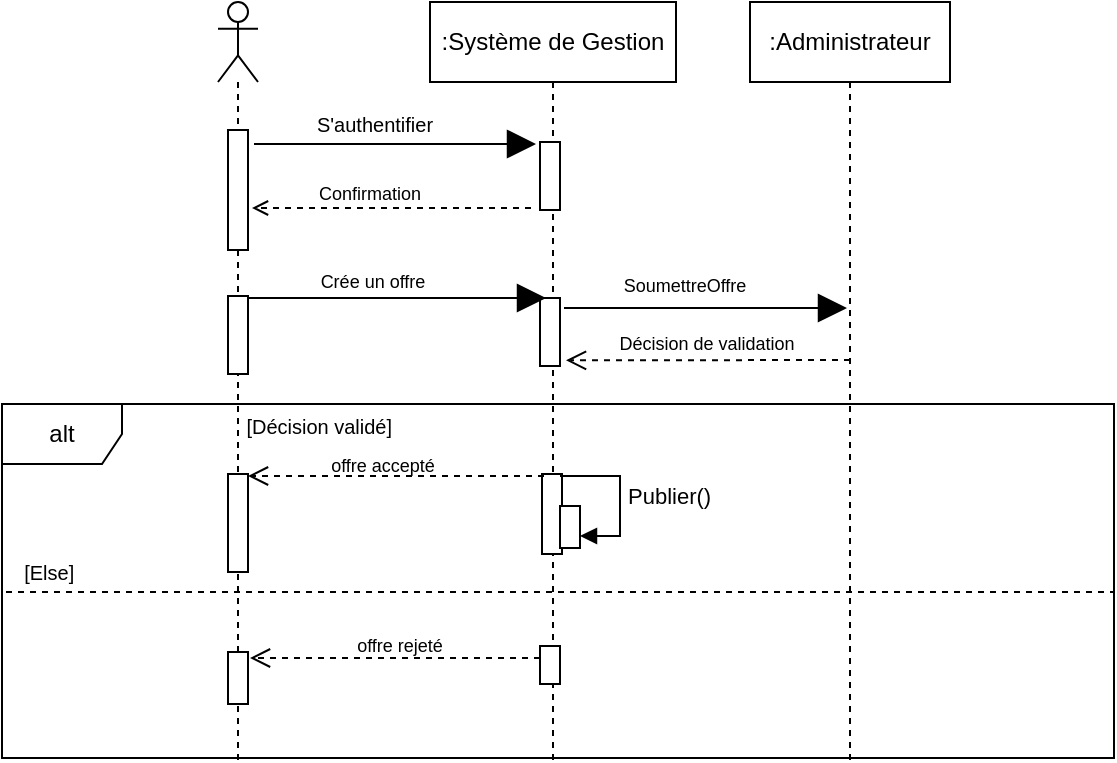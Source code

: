 <mxfile version="26.2.13">
  <diagram name="Page-1" id="_qcOmSuMuhV6xTqS9fBc">
    <mxGraphModel dx="734" dy="471" grid="0" gridSize="10" guides="1" tooltips="1" connect="1" arrows="1" fold="1" page="1" pageScale="1" pageWidth="827" pageHeight="1169" math="0" shadow="0">
      <root>
        <mxCell id="0" />
        <mxCell id="1" parent="0" />
        <mxCell id="-S7DJr_aftCFXgjF22eF-1" value="alt" style="shape=umlFrame;whiteSpace=wrap;html=1;pointerEvents=0;labelBorderColor=none;fillColor=light-dark(#FFFFFF,#FFFFFF);fontColor=light-dark(#000000,#000000);strokeColor=light-dark(#000000,#000000);" vertex="1" parent="1">
          <mxGeometry x="119" y="286" width="556" height="177" as="geometry" />
        </mxCell>
        <mxCell id="-S7DJr_aftCFXgjF22eF-2" value=":Système de Gestion" style="shape=umlLifeline;perimeter=lifelinePerimeter;whiteSpace=wrap;html=1;container=0;dropTarget=0;collapsible=0;recursiveResize=0;outlineConnect=0;portConstraint=eastwest;newEdgeStyle={&quot;edgeStyle&quot;:&quot;elbowEdgeStyle&quot;,&quot;elbow&quot;:&quot;vertical&quot;,&quot;curved&quot;:0,&quot;rounded&quot;:0};fillColor=light-dark(#FFFFFF, #ffffff);strokeColor=light-dark(#000000,#000000);labelBackgroundColor=none;fontColor=light-dark(#000000,#000000);" vertex="1" parent="1">
          <mxGeometry x="333" y="85" width="123" height="379" as="geometry" />
        </mxCell>
        <mxCell id="-S7DJr_aftCFXgjF22eF-3" value="" style="html=1;points=[[0,0,0,0,5],[0,1,0,0,-5],[1,0,0,0,5],[1,1,0,0,-5]];perimeter=orthogonalPerimeter;outlineConnect=0;targetShapes=umlLifeline;portConstraint=eastwest;newEdgeStyle={&quot;curved&quot;:0,&quot;rounded&quot;:0};fillColor=light-dark(#FFFFFF,#FFFFFF);strokeColor=light-dark(#000000,#000000);" vertex="1" parent="-S7DJr_aftCFXgjF22eF-2">
          <mxGeometry x="55" y="70" width="10" height="34" as="geometry" />
        </mxCell>
        <mxCell id="-S7DJr_aftCFXgjF22eF-4" value="" style="html=1;points=[[0,0,0,0,5],[0,1,0,0,-5],[1,0,0,0,5],[1,1,0,0,-5]];perimeter=orthogonalPerimeter;outlineConnect=0;targetShapes=umlLifeline;portConstraint=eastwest;newEdgeStyle={&quot;curved&quot;:0,&quot;rounded&quot;:0};fillColor=light-dark(#FFFFFF,#FFFFFF);strokeColor=light-dark(#000000,#000000);" vertex="1" parent="-S7DJr_aftCFXgjF22eF-2">
          <mxGeometry x="55.0" y="148" width="10" height="34" as="geometry" />
        </mxCell>
        <mxCell id="-S7DJr_aftCFXgjF22eF-6" value="" style="html=1;points=[[0,0,0,0,5],[0,1,0,0,-5],[1,0,0,0,5],[1,1,0,0,-5]];perimeter=orthogonalPerimeter;outlineConnect=0;targetShapes=umlLifeline;portConstraint=eastwest;newEdgeStyle={&quot;curved&quot;:0,&quot;rounded&quot;:0};fillColor=light-dark(#FFFFFF,#FFFFFF);strokeColor=light-dark(#000000,#000000);" vertex="1" parent="-S7DJr_aftCFXgjF22eF-2">
          <mxGeometry x="56" y="236" width="10" height="40" as="geometry" />
        </mxCell>
        <mxCell id="-S7DJr_aftCFXgjF22eF-7" value="" style="html=1;points=[[0,0,0,0,5],[0,1,0,0,-5],[1,0,0,0,5],[1,1,0,0,-5]];perimeter=orthogonalPerimeter;outlineConnect=0;targetShapes=umlLifeline;portConstraint=eastwest;newEdgeStyle={&quot;curved&quot;:0,&quot;rounded&quot;:0};fillColor=light-dark(#FFFFFF,#FFFFFF);strokeColor=light-dark(#000000,#000000);" vertex="1" parent="-S7DJr_aftCFXgjF22eF-2">
          <mxGeometry x="55" y="322" width="10" height="19" as="geometry" />
        </mxCell>
        <mxCell id="-S7DJr_aftCFXgjF22eF-65" value="" style="html=1;points=[[0,0,0,0,5],[0,1,0,0,-5],[1,0,0,0,5],[1,1,0,0,-5]];perimeter=orthogonalPerimeter;outlineConnect=0;targetShapes=umlLifeline;portConstraint=eastwest;newEdgeStyle={&quot;curved&quot;:0,&quot;rounded&quot;:0};" vertex="1" parent="-S7DJr_aftCFXgjF22eF-2">
          <mxGeometry x="65" y="252" width="10" height="21" as="geometry" />
        </mxCell>
        <mxCell id="-S7DJr_aftCFXgjF22eF-66" value="Publier()" style="html=1;align=left;spacingLeft=2;endArrow=block;rounded=0;edgeStyle=orthogonalEdgeStyle;curved=0;rounded=0;" edge="1" parent="-S7DJr_aftCFXgjF22eF-2">
          <mxGeometry relative="1" as="geometry">
            <mxPoint x="65" y="237" as="sourcePoint" />
            <Array as="points">
              <mxPoint x="95" y="267" />
            </Array>
            <mxPoint x="75" y="267" as="targetPoint" />
          </mxGeometry>
        </mxCell>
        <mxCell id="-S7DJr_aftCFXgjF22eF-9" value="" style="shape=umlLifeline;perimeter=lifelinePerimeter;whiteSpace=wrap;html=1;container=1;dropTarget=0;collapsible=0;recursiveResize=0;outlineConnect=0;portConstraint=eastwest;newEdgeStyle={&quot;curved&quot;:0,&quot;rounded&quot;:0};participant=umlActor;fillColor=light-dark(#FFFFFF,#000000);strokeColor=light-dark(#000000,#000000);" vertex="1" parent="1">
          <mxGeometry x="227" y="85" width="20" height="379" as="geometry" />
        </mxCell>
        <mxCell id="-S7DJr_aftCFXgjF22eF-10" value="" style="html=1;points=[[0,0,0,0,5],[0,1,0,0,-5],[1,0,0,0,5],[1,1,0,0,-5]];perimeter=orthogonalPerimeter;outlineConnect=0;targetShapes=umlLifeline;portConstraint=eastwest;newEdgeStyle={&quot;curved&quot;:0,&quot;rounded&quot;:0};fillColor=light-dark(#FFFFFF,#FFFFFF);strokeColor=light-dark(#000000,#000000);" vertex="1" parent="-S7DJr_aftCFXgjF22eF-9">
          <mxGeometry x="5" y="64" width="10" height="60" as="geometry" />
        </mxCell>
        <mxCell id="-S7DJr_aftCFXgjF22eF-11" value="" style="html=1;points=[[0,0,0,0,5],[0,1,0,0,-5],[1,0,0,0,5],[1,1,0,0,-5]];perimeter=orthogonalPerimeter;outlineConnect=0;targetShapes=umlLifeline;portConstraint=eastwest;newEdgeStyle={&quot;curved&quot;:0,&quot;rounded&quot;:0};fillColor=light-dark(#FFFFFF,#FFFFFF);strokeColor=light-dark(#000000,#000000);" vertex="1" parent="-S7DJr_aftCFXgjF22eF-9">
          <mxGeometry x="5" y="147" width="10" height="39" as="geometry" />
        </mxCell>
        <mxCell id="-S7DJr_aftCFXgjF22eF-13" value="" style="html=1;points=[[0,0,0,0,5],[0,1,0,0,-5],[1,0,0,0,5],[1,1,0,0,-5]];perimeter=orthogonalPerimeter;outlineConnect=0;targetShapes=umlLifeline;portConstraint=eastwest;newEdgeStyle={&quot;curved&quot;:0,&quot;rounded&quot;:0};fillColor=light-dark(#FFFFFF,#FFFFFF);strokeColor=light-dark(#000000,#000000);" vertex="1" parent="-S7DJr_aftCFXgjF22eF-9">
          <mxGeometry x="5" y="236" width="10" height="49" as="geometry" />
        </mxCell>
        <mxCell id="-S7DJr_aftCFXgjF22eF-14" value="" style="html=1;points=[[0,0,0,0,5],[0,1,0,0,-5],[1,0,0,0,5],[1,1,0,0,-5]];perimeter=orthogonalPerimeter;outlineConnect=0;targetShapes=umlLifeline;portConstraint=eastwest;newEdgeStyle={&quot;curved&quot;:0,&quot;rounded&quot;:0};fillColor=light-dark(#FFFFFF,#FFFFFF);strokeColor=light-dark(#000000,#000000);" vertex="1" parent="-S7DJr_aftCFXgjF22eF-9">
          <mxGeometry x="5" y="325" width="10" height="26" as="geometry" />
        </mxCell>
        <mxCell id="-S7DJr_aftCFXgjF22eF-16" value="" style="endArrow=block;endFill=1;endSize=12;html=1;rounded=0;strokeColor=light-dark(#000000,#000000);exitX=1;exitY=0;exitDx=0;exitDy=5;exitPerimeter=0;" edge="1" parent="1">
          <mxGeometry width="160" relative="1" as="geometry">
            <mxPoint x="245" y="156" as="sourcePoint" />
            <mxPoint x="386" y="156" as="targetPoint" />
          </mxGeometry>
        </mxCell>
        <mxCell id="-S7DJr_aftCFXgjF22eF-17" value=":Administrateur" style="shape=umlLifeline;perimeter=lifelinePerimeter;whiteSpace=wrap;html=1;container=1;dropTarget=0;collapsible=0;recursiveResize=0;outlineConnect=0;portConstraint=eastwest;newEdgeStyle={&quot;curved&quot;:0,&quot;rounded&quot;:0};fillColor=light-dark(#FFFFFF,#FFFFFF);fontColor=light-dark(#000000,#000000);strokeColor=light-dark(#000000,#000000);" vertex="1" parent="1">
          <mxGeometry x="493" y="85" width="100" height="379" as="geometry" />
        </mxCell>
        <mxCell id="-S7DJr_aftCFXgjF22eF-19" value="&lt;font size=&quot;1&quot;&gt;S&#39;authentifier&lt;/font&gt;" style="text;html=1;align=center;verticalAlign=middle;whiteSpace=wrap;rounded=0;" vertex="1" parent="1">
          <mxGeometry x="241" y="135" width="129" height="22" as="geometry" />
        </mxCell>
        <mxCell id="-S7DJr_aftCFXgjF22eF-20" value="" style="endArrow=open;html=1;rounded=0;strokeColor=light-dark(#000000,#000000);dashed=1;strokeWidth=1;endFill=0;" edge="1" parent="1">
          <mxGeometry width="50" height="50" relative="1" as="geometry">
            <mxPoint x="383.5" y="188" as="sourcePoint" />
            <mxPoint x="244" y="188" as="targetPoint" />
          </mxGeometry>
        </mxCell>
        <mxCell id="-S7DJr_aftCFXgjF22eF-21" value="&lt;font style=&quot;color: light-dark(rgb(0, 0, 0), rgb(0, 0, 0)); font-size: 9px;&quot;&gt;Confirmation&lt;/font&gt;" style="text;html=1;align=center;verticalAlign=middle;whiteSpace=wrap;rounded=0;" vertex="1" parent="1">
          <mxGeometry x="243.64" y="169" width="118" height="22" as="geometry" />
        </mxCell>
        <mxCell id="-S7DJr_aftCFXgjF22eF-22" value="" style="endArrow=block;endFill=1;endSize=12;html=1;rounded=0;strokeColor=light-dark(#000000,#000000);" edge="1" parent="1">
          <mxGeometry width="160" relative="1" as="geometry">
            <mxPoint x="242" y="233" as="sourcePoint" />
            <mxPoint x="391" y="233" as="targetPoint" />
          </mxGeometry>
        </mxCell>
        <mxCell id="-S7DJr_aftCFXgjF22eF-23" value="&lt;font style=&quot;color: light-dark(rgb(0, 0, 0), rgb(0, 0, 0)); font-size: 9px;&quot;&gt;Crée un offre&lt;/font&gt;" style="text;html=1;align=center;verticalAlign=middle;whiteSpace=wrap;rounded=0;" vertex="1" parent="1">
          <mxGeometry x="246.92" y="215" width="114.72" height="17" as="geometry" />
        </mxCell>
        <mxCell id="-S7DJr_aftCFXgjF22eF-40" value="" style="html=1;verticalAlign=bottom;endArrow=open;dashed=1;endSize=8;curved=0;rounded=0;strokeColor=light-dark(#000000,#000000);" edge="1" parent="1">
          <mxGeometry relative="1" as="geometry">
            <mxPoint x="390" y="322" as="sourcePoint" />
            <mxPoint x="242" y="322" as="targetPoint" />
          </mxGeometry>
        </mxCell>
        <mxCell id="-S7DJr_aftCFXgjF22eF-41" value="&lt;font style=&quot;color: light-dark(rgb(0, 0, 0), rgb(0, 0, 0)); font-size: 9px;&quot;&gt;offre accepté&lt;/font&gt;" style="text;html=1;align=center;verticalAlign=middle;whiteSpace=wrap;rounded=0;" vertex="1" parent="1">
          <mxGeometry x="261.28" y="307" width="97" height="17" as="geometry" />
        </mxCell>
        <mxCell id="-S7DJr_aftCFXgjF22eF-42" value="" style="line;strokeWidth=1;fillColor=none;align=left;verticalAlign=middle;spacingTop=-1;spacingLeft=3;spacingRight=3;rotatable=0;labelPosition=right;points=[];portConstraint=eastwest;strokeColor=light-dark(#000000,#000000);dashed=1;" vertex="1" parent="1">
          <mxGeometry x="121" y="376" width="554" height="8" as="geometry" />
        </mxCell>
        <mxCell id="-S7DJr_aftCFXgjF22eF-43" value="&lt;font style=&quot;color: light-dark(rgb(0, 0, 0), rgb(0, 0, 0)); font-size: 10px;&quot;&gt;[Else]&amp;nbsp;&lt;/font&gt;" style="text;html=1;align=center;verticalAlign=middle;whiteSpace=wrap;rounded=0;" vertex="1" parent="1">
          <mxGeometry x="122" y="360" width="44" height="19" as="geometry" />
        </mxCell>
        <mxCell id="-S7DJr_aftCFXgjF22eF-44" value="" style="html=1;verticalAlign=bottom;endArrow=open;dashed=1;endSize=8;curved=0;rounded=0;strokeColor=light-dark(#000000,#000000);" edge="1" parent="1">
          <mxGeometry relative="1" as="geometry">
            <mxPoint x="388" y="413" as="sourcePoint" />
            <mxPoint x="243" y="413" as="targetPoint" />
          </mxGeometry>
        </mxCell>
        <mxCell id="-S7DJr_aftCFXgjF22eF-45" value="&lt;font style=&quot;color: light-dark(rgb(0, 0, 0), rgb(0, 0, 0)); font-size: 9px;&quot;&gt;offre rejeté&lt;/font&gt;" style="text;html=1;align=center;verticalAlign=middle;whiteSpace=wrap;rounded=0;" vertex="1" parent="1">
          <mxGeometry x="270.64" y="397" width="94.36" height="17" as="geometry" />
        </mxCell>
        <mxCell id="-S7DJr_aftCFXgjF22eF-56" value="" style="endArrow=block;endFill=1;endSize=12;html=1;rounded=0;strokeColor=light-dark(#000000,#000000);" edge="1" parent="1">
          <mxGeometry width="160" relative="1" as="geometry">
            <mxPoint x="400" y="238" as="sourcePoint" />
            <mxPoint x="541.5" y="238" as="targetPoint" />
          </mxGeometry>
        </mxCell>
        <mxCell id="-S7DJr_aftCFXgjF22eF-57" value="&lt;font style=&quot;font-size: 9px;&quot;&gt;SoumettreOffre&lt;/font&gt;" style="text;html=1;align=center;verticalAlign=middle;whiteSpace=wrap;rounded=0;" vertex="1" parent="1">
          <mxGeometry x="396" y="214.5" width="129" height="22" as="geometry" />
        </mxCell>
        <mxCell id="-S7DJr_aftCFXgjF22eF-61" value="&lt;font style=&quot;font-size: 9px;&quot;&gt;Décision de validation&lt;/font&gt;" style="text;html=1;align=center;verticalAlign=middle;whiteSpace=wrap;rounded=0;" vertex="1" parent="1">
          <mxGeometry x="407" y="244" width="129" height="22" as="geometry" />
        </mxCell>
        <mxCell id="-S7DJr_aftCFXgjF22eF-63" value="" style="html=1;verticalAlign=bottom;endArrow=open;dashed=1;endSize=8;curved=0;rounded=0;strokeColor=light-dark(#000000,#000000);" edge="1" parent="1">
          <mxGeometry relative="1" as="geometry">
            <mxPoint x="543" y="264" as="sourcePoint" />
            <mxPoint x="401" y="264.17" as="targetPoint" />
          </mxGeometry>
        </mxCell>
        <mxCell id="-S7DJr_aftCFXgjF22eF-64" value="&lt;font style=&quot;color: light-dark(rgb(0, 0, 0), rgb(0, 0, 0)); font-size: 10px;&quot;&gt;[Décision validé]&amp;nbsp;&lt;/font&gt;" style="text;html=1;align=center;verticalAlign=middle;whiteSpace=wrap;rounded=0;" vertex="1" parent="1">
          <mxGeometry x="232" y="287" width="94" height="19" as="geometry" />
        </mxCell>
      </root>
    </mxGraphModel>
  </diagram>
</mxfile>
